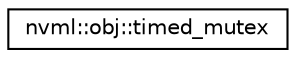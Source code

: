 digraph "Graphical Class Hierarchy"
{
  edge [fontname="Helvetica",fontsize="10",labelfontname="Helvetica",labelfontsize="10"];
  node [fontname="Helvetica",fontsize="10",shape=record];
  rankdir="LR";
  Node1 [label="nvml::obj::timed_mutex",height=0.2,width=0.4,color="black", fillcolor="white", style="filled",URL="$classnvml_1_1obj_1_1timed__mutex.html",tooltip="Persistent memory resident timed_mutex implementation. "];
}
